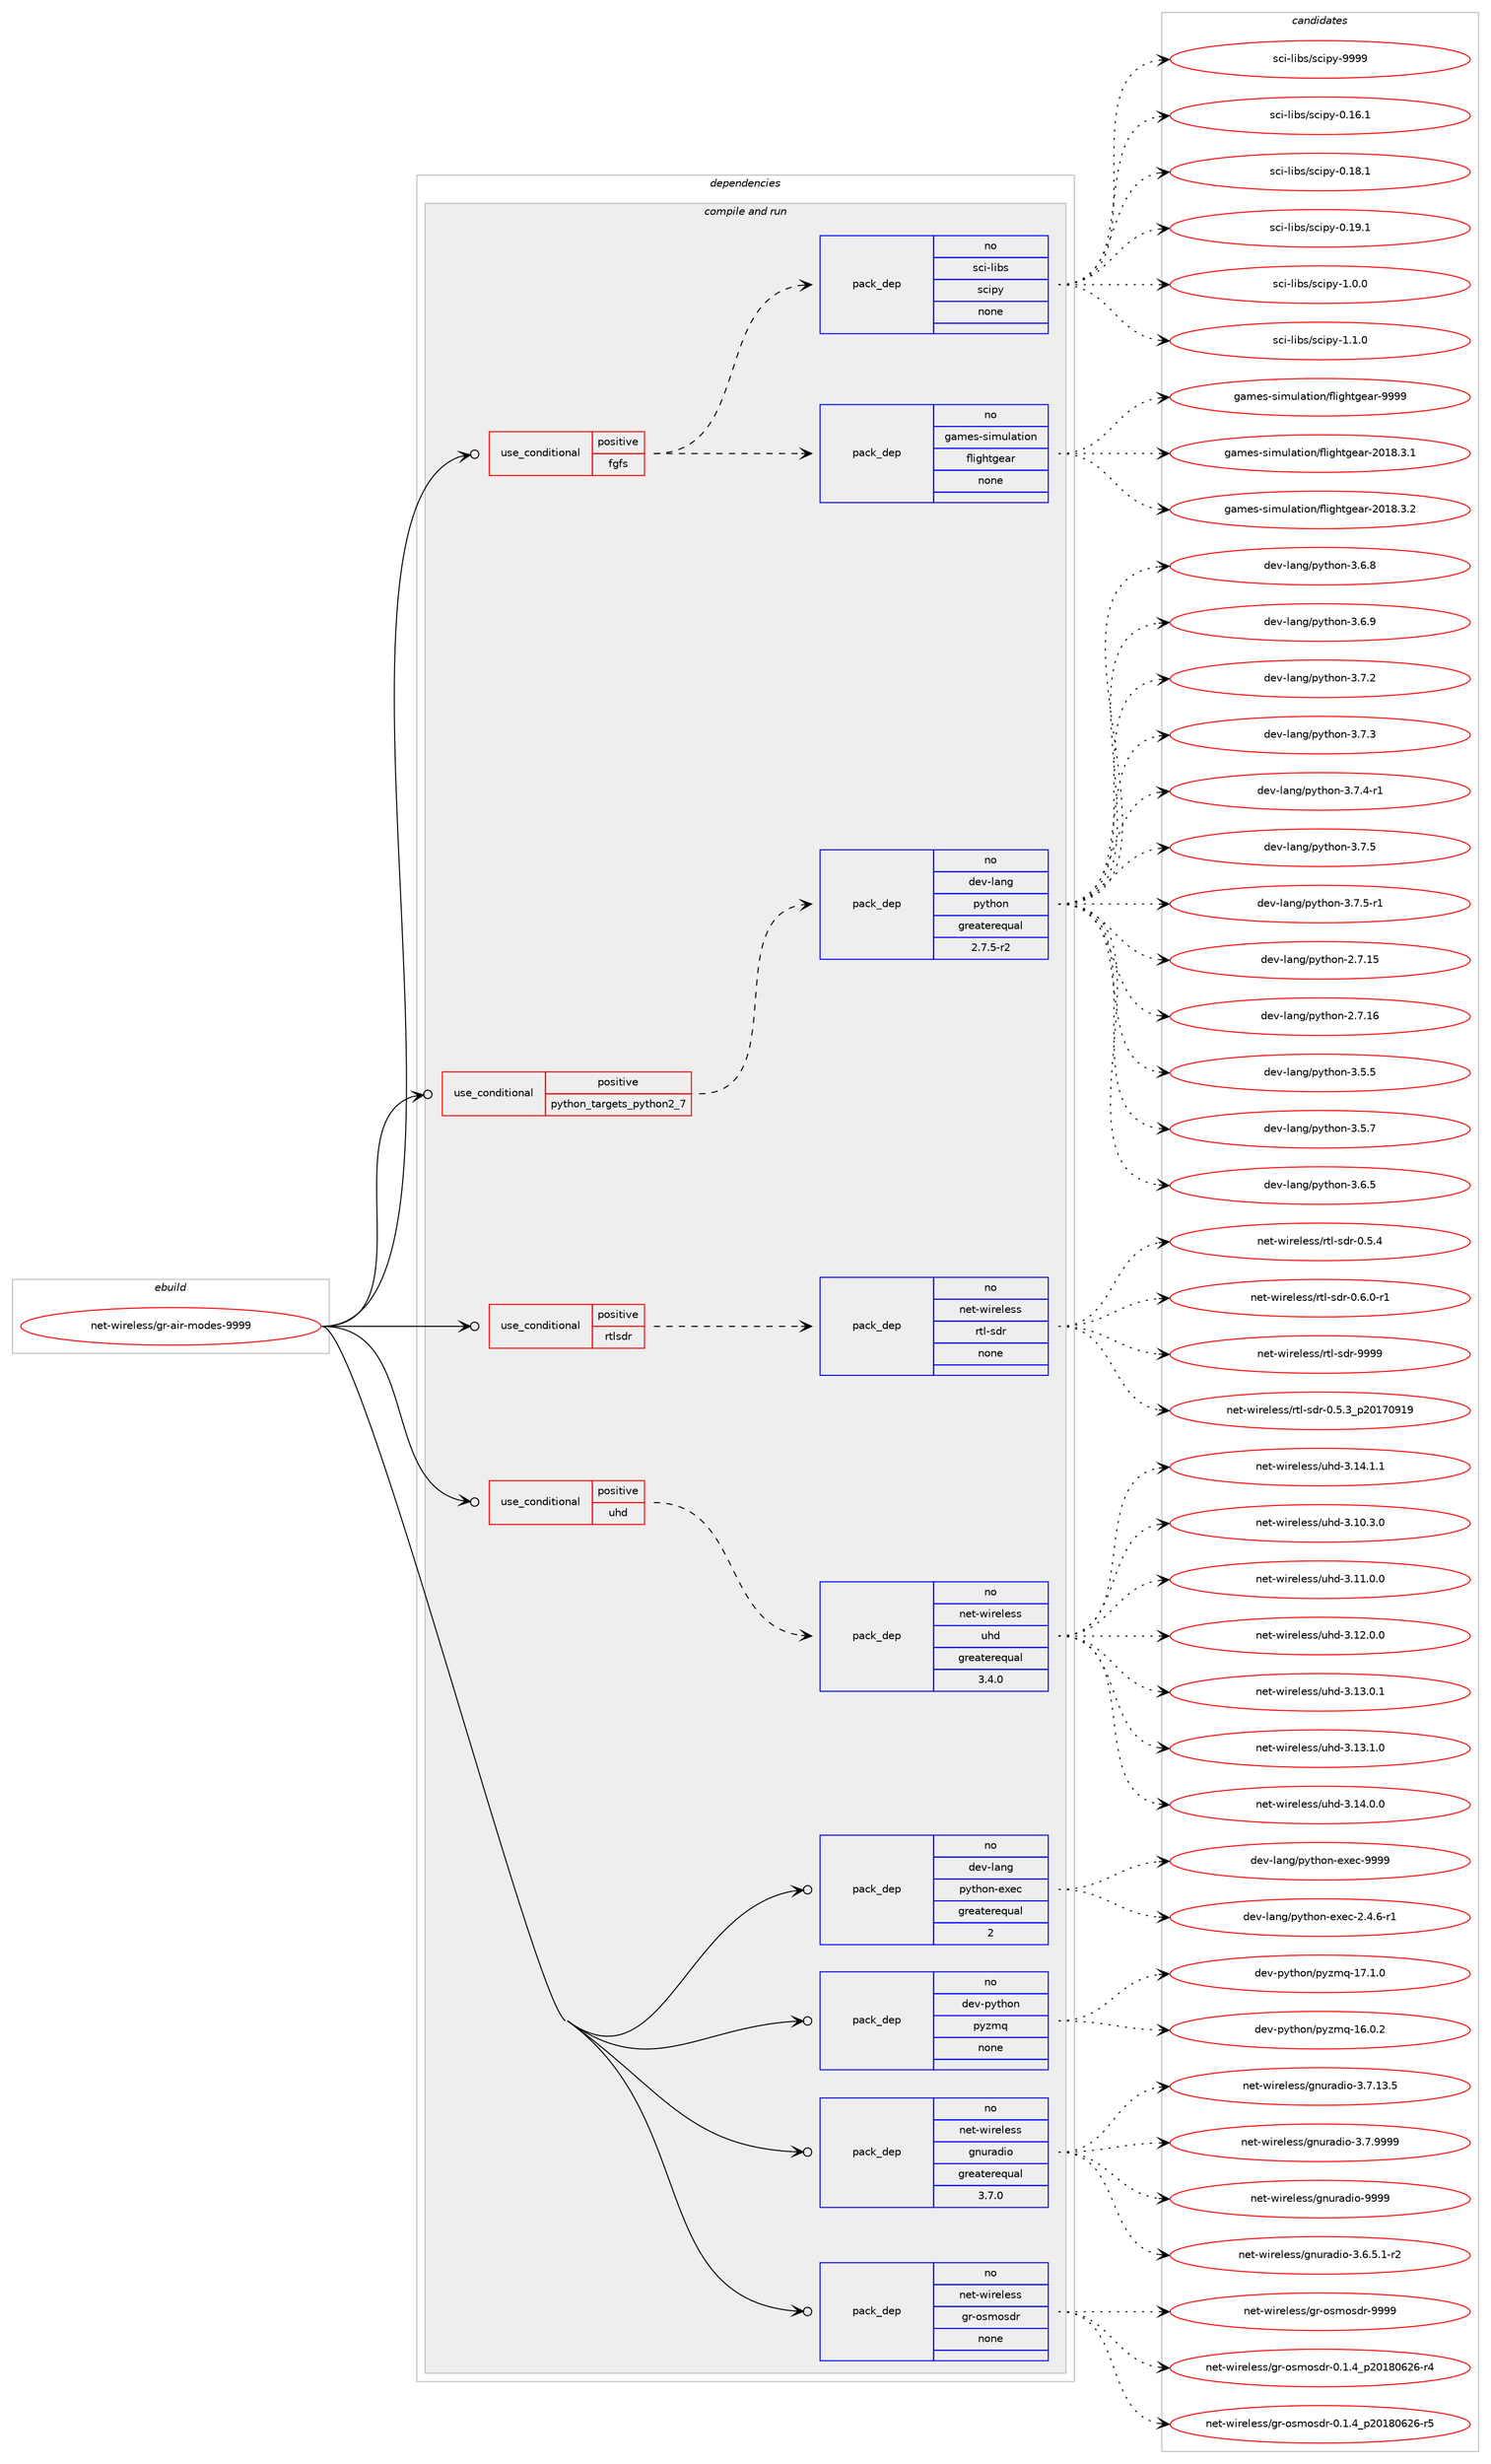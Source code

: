 digraph prolog {

# *************
# Graph options
# *************

newrank=true;
concentrate=true;
compound=true;
graph [rankdir=LR,fontname=Helvetica,fontsize=10,ranksep=1.5];#, ranksep=2.5, nodesep=0.2];
edge  [arrowhead=vee];
node  [fontname=Helvetica,fontsize=10];

# **********
# The ebuild
# **********

subgraph cluster_leftcol {
color=gray;
rank=same;
label=<<i>ebuild</i>>;
id [label="net-wireless/gr-air-modes-9999", color=red, width=4, href="../net-wireless/gr-air-modes-9999.svg"];
}

# ****************
# The dependencies
# ****************

subgraph cluster_midcol {
color=gray;
label=<<i>dependencies</i>>;
subgraph cluster_compile {
fillcolor="#eeeeee";
style=filled;
label=<<i>compile</i>>;
}
subgraph cluster_compileandrun {
fillcolor="#eeeeee";
style=filled;
label=<<i>compile and run</i>>;
subgraph cond205956 {
dependency844336 [label=<<TABLE BORDER="0" CELLBORDER="1" CELLSPACING="0" CELLPADDING="4"><TR><TD ROWSPAN="3" CELLPADDING="10">use_conditional</TD></TR><TR><TD>positive</TD></TR><TR><TD>fgfs</TD></TR></TABLE>>, shape=none, color=red];
subgraph pack623470 {
dependency844337 [label=<<TABLE BORDER="0" CELLBORDER="1" CELLSPACING="0" CELLPADDING="4" WIDTH="220"><TR><TD ROWSPAN="6" CELLPADDING="30">pack_dep</TD></TR><TR><TD WIDTH="110">no</TD></TR><TR><TD>games-simulation</TD></TR><TR><TD>flightgear</TD></TR><TR><TD>none</TD></TR><TR><TD></TD></TR></TABLE>>, shape=none, color=blue];
}
dependency844336:e -> dependency844337:w [weight=20,style="dashed",arrowhead="vee"];
subgraph pack623471 {
dependency844338 [label=<<TABLE BORDER="0" CELLBORDER="1" CELLSPACING="0" CELLPADDING="4" WIDTH="220"><TR><TD ROWSPAN="6" CELLPADDING="30">pack_dep</TD></TR><TR><TD WIDTH="110">no</TD></TR><TR><TD>sci-libs</TD></TR><TR><TD>scipy</TD></TR><TR><TD>none</TD></TR><TR><TD></TD></TR></TABLE>>, shape=none, color=blue];
}
dependency844336:e -> dependency844338:w [weight=20,style="dashed",arrowhead="vee"];
}
id:e -> dependency844336:w [weight=20,style="solid",arrowhead="odotvee"];
subgraph cond205957 {
dependency844339 [label=<<TABLE BORDER="0" CELLBORDER="1" CELLSPACING="0" CELLPADDING="4"><TR><TD ROWSPAN="3" CELLPADDING="10">use_conditional</TD></TR><TR><TD>positive</TD></TR><TR><TD>python_targets_python2_7</TD></TR></TABLE>>, shape=none, color=red];
subgraph pack623472 {
dependency844340 [label=<<TABLE BORDER="0" CELLBORDER="1" CELLSPACING="0" CELLPADDING="4" WIDTH="220"><TR><TD ROWSPAN="6" CELLPADDING="30">pack_dep</TD></TR><TR><TD WIDTH="110">no</TD></TR><TR><TD>dev-lang</TD></TR><TR><TD>python</TD></TR><TR><TD>greaterequal</TD></TR><TR><TD>2.7.5-r2</TD></TR></TABLE>>, shape=none, color=blue];
}
dependency844339:e -> dependency844340:w [weight=20,style="dashed",arrowhead="vee"];
}
id:e -> dependency844339:w [weight=20,style="solid",arrowhead="odotvee"];
subgraph cond205958 {
dependency844341 [label=<<TABLE BORDER="0" CELLBORDER="1" CELLSPACING="0" CELLPADDING="4"><TR><TD ROWSPAN="3" CELLPADDING="10">use_conditional</TD></TR><TR><TD>positive</TD></TR><TR><TD>rtlsdr</TD></TR></TABLE>>, shape=none, color=red];
subgraph pack623473 {
dependency844342 [label=<<TABLE BORDER="0" CELLBORDER="1" CELLSPACING="0" CELLPADDING="4" WIDTH="220"><TR><TD ROWSPAN="6" CELLPADDING="30">pack_dep</TD></TR><TR><TD WIDTH="110">no</TD></TR><TR><TD>net-wireless</TD></TR><TR><TD>rtl-sdr</TD></TR><TR><TD>none</TD></TR><TR><TD></TD></TR></TABLE>>, shape=none, color=blue];
}
dependency844341:e -> dependency844342:w [weight=20,style="dashed",arrowhead="vee"];
}
id:e -> dependency844341:w [weight=20,style="solid",arrowhead="odotvee"];
subgraph cond205959 {
dependency844343 [label=<<TABLE BORDER="0" CELLBORDER="1" CELLSPACING="0" CELLPADDING="4"><TR><TD ROWSPAN="3" CELLPADDING="10">use_conditional</TD></TR><TR><TD>positive</TD></TR><TR><TD>uhd</TD></TR></TABLE>>, shape=none, color=red];
subgraph pack623474 {
dependency844344 [label=<<TABLE BORDER="0" CELLBORDER="1" CELLSPACING="0" CELLPADDING="4" WIDTH="220"><TR><TD ROWSPAN="6" CELLPADDING="30">pack_dep</TD></TR><TR><TD WIDTH="110">no</TD></TR><TR><TD>net-wireless</TD></TR><TR><TD>uhd</TD></TR><TR><TD>greaterequal</TD></TR><TR><TD>3.4.0</TD></TR></TABLE>>, shape=none, color=blue];
}
dependency844343:e -> dependency844344:w [weight=20,style="dashed",arrowhead="vee"];
}
id:e -> dependency844343:w [weight=20,style="solid",arrowhead="odotvee"];
subgraph pack623475 {
dependency844345 [label=<<TABLE BORDER="0" CELLBORDER="1" CELLSPACING="0" CELLPADDING="4" WIDTH="220"><TR><TD ROWSPAN="6" CELLPADDING="30">pack_dep</TD></TR><TR><TD WIDTH="110">no</TD></TR><TR><TD>dev-lang</TD></TR><TR><TD>python-exec</TD></TR><TR><TD>greaterequal</TD></TR><TR><TD>2</TD></TR></TABLE>>, shape=none, color=blue];
}
id:e -> dependency844345:w [weight=20,style="solid",arrowhead="odotvee"];
subgraph pack623476 {
dependency844346 [label=<<TABLE BORDER="0" CELLBORDER="1" CELLSPACING="0" CELLPADDING="4" WIDTH="220"><TR><TD ROWSPAN="6" CELLPADDING="30">pack_dep</TD></TR><TR><TD WIDTH="110">no</TD></TR><TR><TD>dev-python</TD></TR><TR><TD>pyzmq</TD></TR><TR><TD>none</TD></TR><TR><TD></TD></TR></TABLE>>, shape=none, color=blue];
}
id:e -> dependency844346:w [weight=20,style="solid",arrowhead="odotvee"];
subgraph pack623477 {
dependency844347 [label=<<TABLE BORDER="0" CELLBORDER="1" CELLSPACING="0" CELLPADDING="4" WIDTH="220"><TR><TD ROWSPAN="6" CELLPADDING="30">pack_dep</TD></TR><TR><TD WIDTH="110">no</TD></TR><TR><TD>net-wireless</TD></TR><TR><TD>gnuradio</TD></TR><TR><TD>greaterequal</TD></TR><TR><TD>3.7.0</TD></TR></TABLE>>, shape=none, color=blue];
}
id:e -> dependency844347:w [weight=20,style="solid",arrowhead="odotvee"];
subgraph pack623478 {
dependency844348 [label=<<TABLE BORDER="0" CELLBORDER="1" CELLSPACING="0" CELLPADDING="4" WIDTH="220"><TR><TD ROWSPAN="6" CELLPADDING="30">pack_dep</TD></TR><TR><TD WIDTH="110">no</TD></TR><TR><TD>net-wireless</TD></TR><TR><TD>gr-osmosdr</TD></TR><TR><TD>none</TD></TR><TR><TD></TD></TR></TABLE>>, shape=none, color=blue];
}
id:e -> dependency844348:w [weight=20,style="solid",arrowhead="odotvee"];
}
subgraph cluster_run {
fillcolor="#eeeeee";
style=filled;
label=<<i>run</i>>;
}
}

# **************
# The candidates
# **************

subgraph cluster_choices {
rank=same;
color=gray;
label=<<i>candidates</i>>;

subgraph choice623470 {
color=black;
nodesep=1;
choice1039710910111545115105109117108971161051111104710210810510310411610310197114455048495646514649 [label="games-simulation/flightgear-2018.3.1", color=red, width=4,href="../games-simulation/flightgear-2018.3.1.svg"];
choice1039710910111545115105109117108971161051111104710210810510310411610310197114455048495646514650 [label="games-simulation/flightgear-2018.3.2", color=red, width=4,href="../games-simulation/flightgear-2018.3.2.svg"];
choice10397109101115451151051091171089711610511111047102108105103104116103101971144557575757 [label="games-simulation/flightgear-9999", color=red, width=4,href="../games-simulation/flightgear-9999.svg"];
dependency844337:e -> choice1039710910111545115105109117108971161051111104710210810510310411610310197114455048495646514649:w [style=dotted,weight="100"];
dependency844337:e -> choice1039710910111545115105109117108971161051111104710210810510310411610310197114455048495646514650:w [style=dotted,weight="100"];
dependency844337:e -> choice10397109101115451151051091171089711610511111047102108105103104116103101971144557575757:w [style=dotted,weight="100"];
}
subgraph choice623471 {
color=black;
nodesep=1;
choice115991054510810598115471159910511212145484649544649 [label="sci-libs/scipy-0.16.1", color=red, width=4,href="../sci-libs/scipy-0.16.1.svg"];
choice115991054510810598115471159910511212145484649564649 [label="sci-libs/scipy-0.18.1", color=red, width=4,href="../sci-libs/scipy-0.18.1.svg"];
choice115991054510810598115471159910511212145484649574649 [label="sci-libs/scipy-0.19.1", color=red, width=4,href="../sci-libs/scipy-0.19.1.svg"];
choice1159910545108105981154711599105112121454946484648 [label="sci-libs/scipy-1.0.0", color=red, width=4,href="../sci-libs/scipy-1.0.0.svg"];
choice1159910545108105981154711599105112121454946494648 [label="sci-libs/scipy-1.1.0", color=red, width=4,href="../sci-libs/scipy-1.1.0.svg"];
choice11599105451081059811547115991051121214557575757 [label="sci-libs/scipy-9999", color=red, width=4,href="../sci-libs/scipy-9999.svg"];
dependency844338:e -> choice115991054510810598115471159910511212145484649544649:w [style=dotted,weight="100"];
dependency844338:e -> choice115991054510810598115471159910511212145484649564649:w [style=dotted,weight="100"];
dependency844338:e -> choice115991054510810598115471159910511212145484649574649:w [style=dotted,weight="100"];
dependency844338:e -> choice1159910545108105981154711599105112121454946484648:w [style=dotted,weight="100"];
dependency844338:e -> choice1159910545108105981154711599105112121454946494648:w [style=dotted,weight="100"];
dependency844338:e -> choice11599105451081059811547115991051121214557575757:w [style=dotted,weight="100"];
}
subgraph choice623472 {
color=black;
nodesep=1;
choice10010111845108971101034711212111610411111045504655464953 [label="dev-lang/python-2.7.15", color=red, width=4,href="../dev-lang/python-2.7.15.svg"];
choice10010111845108971101034711212111610411111045504655464954 [label="dev-lang/python-2.7.16", color=red, width=4,href="../dev-lang/python-2.7.16.svg"];
choice100101118451089711010347112121116104111110455146534653 [label="dev-lang/python-3.5.5", color=red, width=4,href="../dev-lang/python-3.5.5.svg"];
choice100101118451089711010347112121116104111110455146534655 [label="dev-lang/python-3.5.7", color=red, width=4,href="../dev-lang/python-3.5.7.svg"];
choice100101118451089711010347112121116104111110455146544653 [label="dev-lang/python-3.6.5", color=red, width=4,href="../dev-lang/python-3.6.5.svg"];
choice100101118451089711010347112121116104111110455146544656 [label="dev-lang/python-3.6.8", color=red, width=4,href="../dev-lang/python-3.6.8.svg"];
choice100101118451089711010347112121116104111110455146544657 [label="dev-lang/python-3.6.9", color=red, width=4,href="../dev-lang/python-3.6.9.svg"];
choice100101118451089711010347112121116104111110455146554650 [label="dev-lang/python-3.7.2", color=red, width=4,href="../dev-lang/python-3.7.2.svg"];
choice100101118451089711010347112121116104111110455146554651 [label="dev-lang/python-3.7.3", color=red, width=4,href="../dev-lang/python-3.7.3.svg"];
choice1001011184510897110103471121211161041111104551465546524511449 [label="dev-lang/python-3.7.4-r1", color=red, width=4,href="../dev-lang/python-3.7.4-r1.svg"];
choice100101118451089711010347112121116104111110455146554653 [label="dev-lang/python-3.7.5", color=red, width=4,href="../dev-lang/python-3.7.5.svg"];
choice1001011184510897110103471121211161041111104551465546534511449 [label="dev-lang/python-3.7.5-r1", color=red, width=4,href="../dev-lang/python-3.7.5-r1.svg"];
dependency844340:e -> choice10010111845108971101034711212111610411111045504655464953:w [style=dotted,weight="100"];
dependency844340:e -> choice10010111845108971101034711212111610411111045504655464954:w [style=dotted,weight="100"];
dependency844340:e -> choice100101118451089711010347112121116104111110455146534653:w [style=dotted,weight="100"];
dependency844340:e -> choice100101118451089711010347112121116104111110455146534655:w [style=dotted,weight="100"];
dependency844340:e -> choice100101118451089711010347112121116104111110455146544653:w [style=dotted,weight="100"];
dependency844340:e -> choice100101118451089711010347112121116104111110455146544656:w [style=dotted,weight="100"];
dependency844340:e -> choice100101118451089711010347112121116104111110455146544657:w [style=dotted,weight="100"];
dependency844340:e -> choice100101118451089711010347112121116104111110455146554650:w [style=dotted,weight="100"];
dependency844340:e -> choice100101118451089711010347112121116104111110455146554651:w [style=dotted,weight="100"];
dependency844340:e -> choice1001011184510897110103471121211161041111104551465546524511449:w [style=dotted,weight="100"];
dependency844340:e -> choice100101118451089711010347112121116104111110455146554653:w [style=dotted,weight="100"];
dependency844340:e -> choice1001011184510897110103471121211161041111104551465546534511449:w [style=dotted,weight="100"];
}
subgraph choice623473 {
color=black;
nodesep=1;
choice110101116451191051141011081011151154711411610845115100114454846534651951125048495548574957 [label="net-wireless/rtl-sdr-0.5.3_p20170919", color=red, width=4,href="../net-wireless/rtl-sdr-0.5.3_p20170919.svg"];
choice110101116451191051141011081011151154711411610845115100114454846534652 [label="net-wireless/rtl-sdr-0.5.4", color=red, width=4,href="../net-wireless/rtl-sdr-0.5.4.svg"];
choice1101011164511910511410110810111511547114116108451151001144548465446484511449 [label="net-wireless/rtl-sdr-0.6.0-r1", color=red, width=4,href="../net-wireless/rtl-sdr-0.6.0-r1.svg"];
choice1101011164511910511410110810111511547114116108451151001144557575757 [label="net-wireless/rtl-sdr-9999", color=red, width=4,href="../net-wireless/rtl-sdr-9999.svg"];
dependency844342:e -> choice110101116451191051141011081011151154711411610845115100114454846534651951125048495548574957:w [style=dotted,weight="100"];
dependency844342:e -> choice110101116451191051141011081011151154711411610845115100114454846534652:w [style=dotted,weight="100"];
dependency844342:e -> choice1101011164511910511410110810111511547114116108451151001144548465446484511449:w [style=dotted,weight="100"];
dependency844342:e -> choice1101011164511910511410110810111511547114116108451151001144557575757:w [style=dotted,weight="100"];
}
subgraph choice623474 {
color=black;
nodesep=1;
choice1101011164511910511410110810111511547117104100455146494846514648 [label="net-wireless/uhd-3.10.3.0", color=red, width=4,href="../net-wireless/uhd-3.10.3.0.svg"];
choice1101011164511910511410110810111511547117104100455146494946484648 [label="net-wireless/uhd-3.11.0.0", color=red, width=4,href="../net-wireless/uhd-3.11.0.0.svg"];
choice1101011164511910511410110810111511547117104100455146495046484648 [label="net-wireless/uhd-3.12.0.0", color=red, width=4,href="../net-wireless/uhd-3.12.0.0.svg"];
choice1101011164511910511410110810111511547117104100455146495146484649 [label="net-wireless/uhd-3.13.0.1", color=red, width=4,href="../net-wireless/uhd-3.13.0.1.svg"];
choice1101011164511910511410110810111511547117104100455146495146494648 [label="net-wireless/uhd-3.13.1.0", color=red, width=4,href="../net-wireless/uhd-3.13.1.0.svg"];
choice1101011164511910511410110810111511547117104100455146495246484648 [label="net-wireless/uhd-3.14.0.0", color=red, width=4,href="../net-wireless/uhd-3.14.0.0.svg"];
choice1101011164511910511410110810111511547117104100455146495246494649 [label="net-wireless/uhd-3.14.1.1", color=red, width=4,href="../net-wireless/uhd-3.14.1.1.svg"];
dependency844344:e -> choice1101011164511910511410110810111511547117104100455146494846514648:w [style=dotted,weight="100"];
dependency844344:e -> choice1101011164511910511410110810111511547117104100455146494946484648:w [style=dotted,weight="100"];
dependency844344:e -> choice1101011164511910511410110810111511547117104100455146495046484648:w [style=dotted,weight="100"];
dependency844344:e -> choice1101011164511910511410110810111511547117104100455146495146484649:w [style=dotted,weight="100"];
dependency844344:e -> choice1101011164511910511410110810111511547117104100455146495146494648:w [style=dotted,weight="100"];
dependency844344:e -> choice1101011164511910511410110810111511547117104100455146495246484648:w [style=dotted,weight="100"];
dependency844344:e -> choice1101011164511910511410110810111511547117104100455146495246494649:w [style=dotted,weight="100"];
}
subgraph choice623475 {
color=black;
nodesep=1;
choice10010111845108971101034711212111610411111045101120101994550465246544511449 [label="dev-lang/python-exec-2.4.6-r1", color=red, width=4,href="../dev-lang/python-exec-2.4.6-r1.svg"];
choice10010111845108971101034711212111610411111045101120101994557575757 [label="dev-lang/python-exec-9999", color=red, width=4,href="../dev-lang/python-exec-9999.svg"];
dependency844345:e -> choice10010111845108971101034711212111610411111045101120101994550465246544511449:w [style=dotted,weight="100"];
dependency844345:e -> choice10010111845108971101034711212111610411111045101120101994557575757:w [style=dotted,weight="100"];
}
subgraph choice623476 {
color=black;
nodesep=1;
choice100101118451121211161041111104711212112210911345495446484650 [label="dev-python/pyzmq-16.0.2", color=red, width=4,href="../dev-python/pyzmq-16.0.2.svg"];
choice100101118451121211161041111104711212112210911345495546494648 [label="dev-python/pyzmq-17.1.0", color=red, width=4,href="../dev-python/pyzmq-17.1.0.svg"];
dependency844346:e -> choice100101118451121211161041111104711212112210911345495446484650:w [style=dotted,weight="100"];
dependency844346:e -> choice100101118451121211161041111104711212112210911345495546494648:w [style=dotted,weight="100"];
}
subgraph choice623477 {
color=black;
nodesep=1;
choice11010111645119105114101108101115115471031101171149710010511145514654465346494511450 [label="net-wireless/gnuradio-3.6.5.1-r2", color=red, width=4,href="../net-wireless/gnuradio-3.6.5.1-r2.svg"];
choice110101116451191051141011081011151154710311011711497100105111455146554649514653 [label="net-wireless/gnuradio-3.7.13.5", color=red, width=4,href="../net-wireless/gnuradio-3.7.13.5.svg"];
choice110101116451191051141011081011151154710311011711497100105111455146554657575757 [label="net-wireless/gnuradio-3.7.9999", color=red, width=4,href="../net-wireless/gnuradio-3.7.9999.svg"];
choice1101011164511910511410110810111511547103110117114971001051114557575757 [label="net-wireless/gnuradio-9999", color=red, width=4,href="../net-wireless/gnuradio-9999.svg"];
dependency844347:e -> choice11010111645119105114101108101115115471031101171149710010511145514654465346494511450:w [style=dotted,weight="100"];
dependency844347:e -> choice110101116451191051141011081011151154710311011711497100105111455146554649514653:w [style=dotted,weight="100"];
dependency844347:e -> choice110101116451191051141011081011151154710311011711497100105111455146554657575757:w [style=dotted,weight="100"];
dependency844347:e -> choice1101011164511910511410110810111511547103110117114971001051114557575757:w [style=dotted,weight="100"];
}
subgraph choice623478 {
color=black;
nodesep=1;
choice1101011164511910511410110810111511547103114451111151091111151001144548464946529511250484956485450544511452 [label="net-wireless/gr-osmosdr-0.1.4_p20180626-r4", color=red, width=4,href="../net-wireless/gr-osmosdr-0.1.4_p20180626-r4.svg"];
choice1101011164511910511410110810111511547103114451111151091111151001144548464946529511250484956485450544511453 [label="net-wireless/gr-osmosdr-0.1.4_p20180626-r5", color=red, width=4,href="../net-wireless/gr-osmosdr-0.1.4_p20180626-r5.svg"];
choice1101011164511910511410110810111511547103114451111151091111151001144557575757 [label="net-wireless/gr-osmosdr-9999", color=red, width=4,href="../net-wireless/gr-osmosdr-9999.svg"];
dependency844348:e -> choice1101011164511910511410110810111511547103114451111151091111151001144548464946529511250484956485450544511452:w [style=dotted,weight="100"];
dependency844348:e -> choice1101011164511910511410110810111511547103114451111151091111151001144548464946529511250484956485450544511453:w [style=dotted,weight="100"];
dependency844348:e -> choice1101011164511910511410110810111511547103114451111151091111151001144557575757:w [style=dotted,weight="100"];
}
}

}
